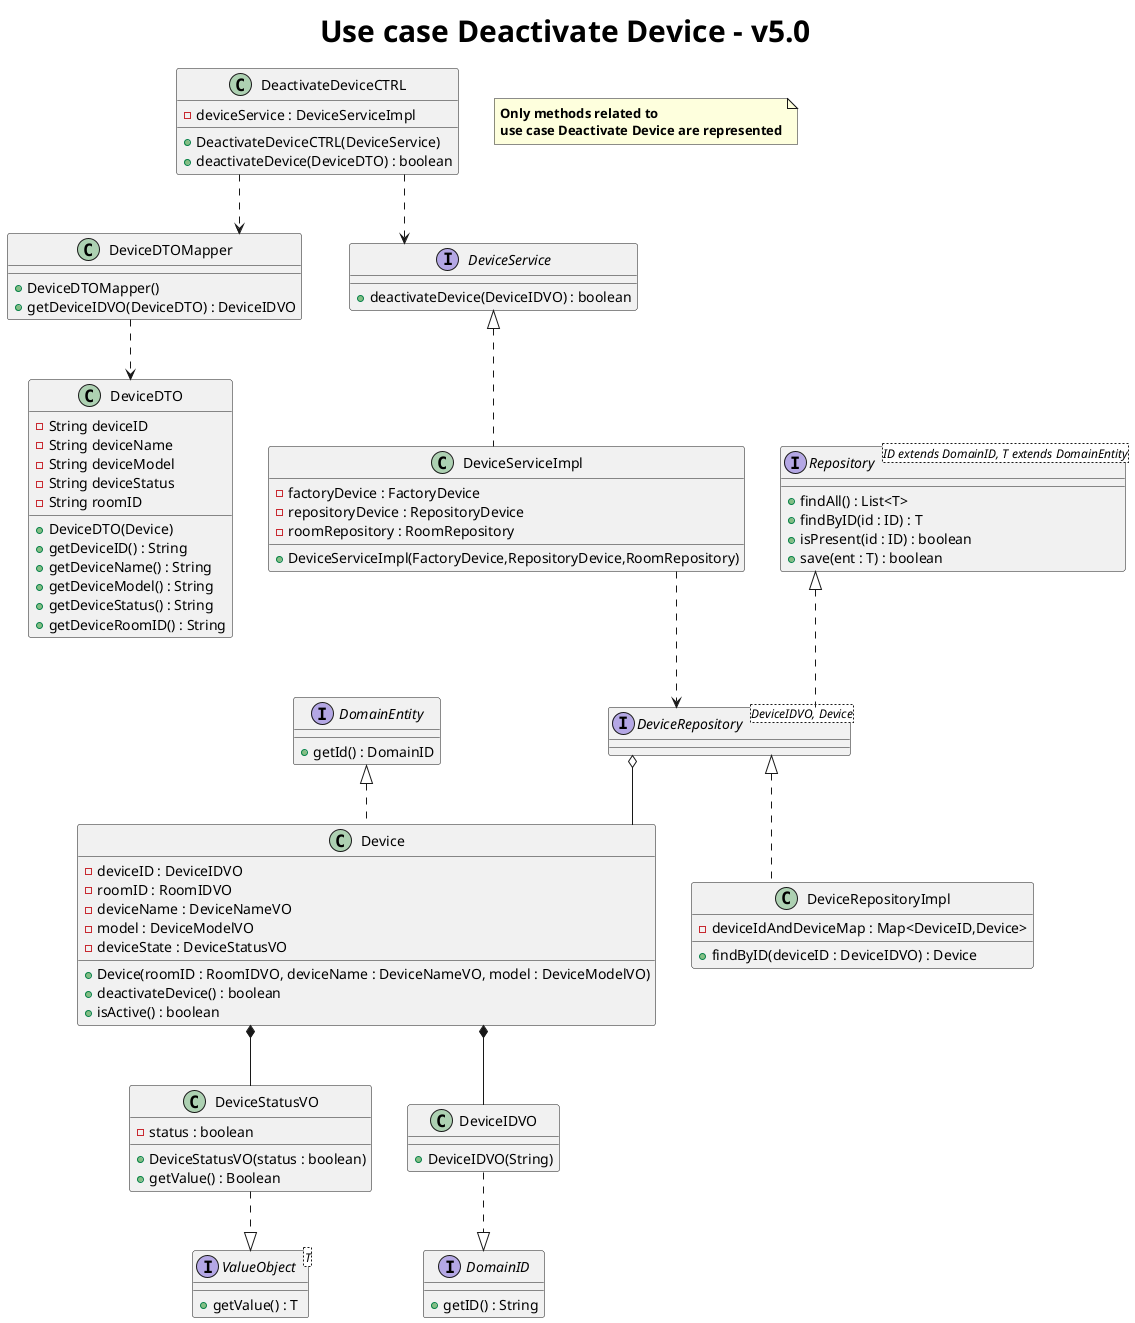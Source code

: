 @startuml
title <size: 30> Use case Deactivate Device - v5.0
note "<b>Only methods related to\n<b>use case Deactivate Device are represented" as N1
skinparam linetype ortho

class DeactivateDeviceCTRL {
    - deviceService : DeviceServiceImpl
    + DeactivateDeviceCTRL(DeviceService)
    + deactivateDevice(DeviceDTO) : boolean
}

class DeviceDTOMapper {
    + DeviceDTOMapper()
    + getDeviceIDVO(DeviceDTO) : DeviceIDVO
}

class DeviceDTO{
- String deviceID
- String deviceName
- String deviceModel
- String deviceStatus
- String roomID

+ DeviceDTO(Device)
+ getDeviceID() : String
+ getDeviceName() : String
+ getDeviceModel() : String
+ getDeviceStatus() : String
+ getDeviceRoomID() : String
}

interface DomainID{
    + getID() : String
}

class DeviceIDVO {
    + DeviceIDVO(String)
}

class DeviceServiceImpl {
    - factoryDevice : FactoryDevice
    - repositoryDevice : RepositoryDevice
    - roomRepository : RoomRepository
    + DeviceServiceImpl(FactoryDevice,RepositoryDevice,RoomRepository)
}

interface DeviceService {
    + deactivateDevice(DeviceIDVO) : boolean
}


interface Repository<ID extends DomainID, T extends DomainEntity> {
    + findAll() : List<T>
    + findByID(id : ID) : T
    + isPresent(id : ID) : boolean
    + save(ent : T) : boolean
}

interface DeviceRepository<DeviceIDVO, Device> {

}
class DeviceRepositoryImpl {
     - deviceIdAndDeviceMap : Map<DeviceID,Device>
     + findByID(deviceID : DeviceIDVO) : Device
}

interface ValueObject<T> {
     + getValue() : T
}

class DeviceStatusVO {
    - status : boolean
    + DeviceStatusVO(status : boolean)
    + getValue() : Boolean

}

interface DomainEntity {
     + getId() : DomainID
}

class Device {
   - deviceID : DeviceIDVO
   - roomID : RoomIDVO
   - deviceName : DeviceNameVO
   - model : DeviceModelVO
   - deviceState : DeviceStatusVO
   + Device(roomID : RoomIDVO, deviceName : DeviceNameVO, model : DeviceModelVO)
   + deactivateDevice() : boolean
   + isActive() : boolean
}



DeactivateDeviceCTRL ..> DeviceService
DeactivateDeviceCTRL ..> DeviceDTOMapper
DeviceServiceImpl ..> DeviceRepository

DeviceDTOMapper ..> DeviceDTO

DomainID <|..up DeviceIDVO

DeviceRepository o-- Device
Repository <|.. DeviceRepository
DeviceRepository <|.. DeviceRepositoryImpl


Device ..up|> DomainEntity

Device *-- DeviceIDVO
Device *-- DeviceStatusVO
DeviceService <|.. DeviceServiceImpl


ValueObject <|..up DeviceStatusVO

@enduml
